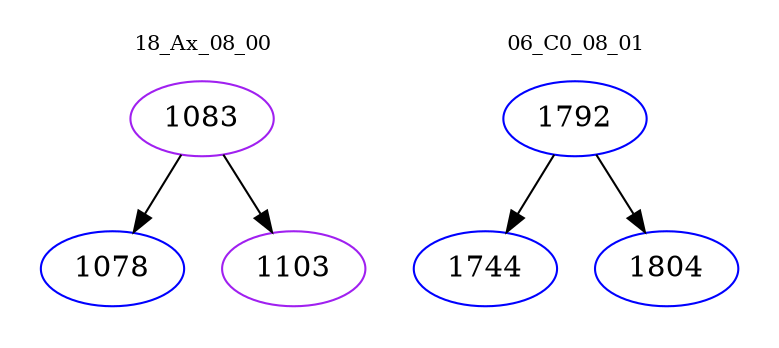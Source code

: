 digraph{
subgraph cluster_0 {
color = white
label = "18_Ax_08_00";
fontsize=10;
T0_1083 [label="1083", color="purple"]
T0_1083 -> T0_1078 [color="black"]
T0_1078 [label="1078", color="blue"]
T0_1083 -> T0_1103 [color="black"]
T0_1103 [label="1103", color="purple"]
}
subgraph cluster_1 {
color = white
label = "06_C0_08_01";
fontsize=10;
T1_1792 [label="1792", color="blue"]
T1_1792 -> T1_1744 [color="black"]
T1_1744 [label="1744", color="blue"]
T1_1792 -> T1_1804 [color="black"]
T1_1804 [label="1804", color="blue"]
}
}
